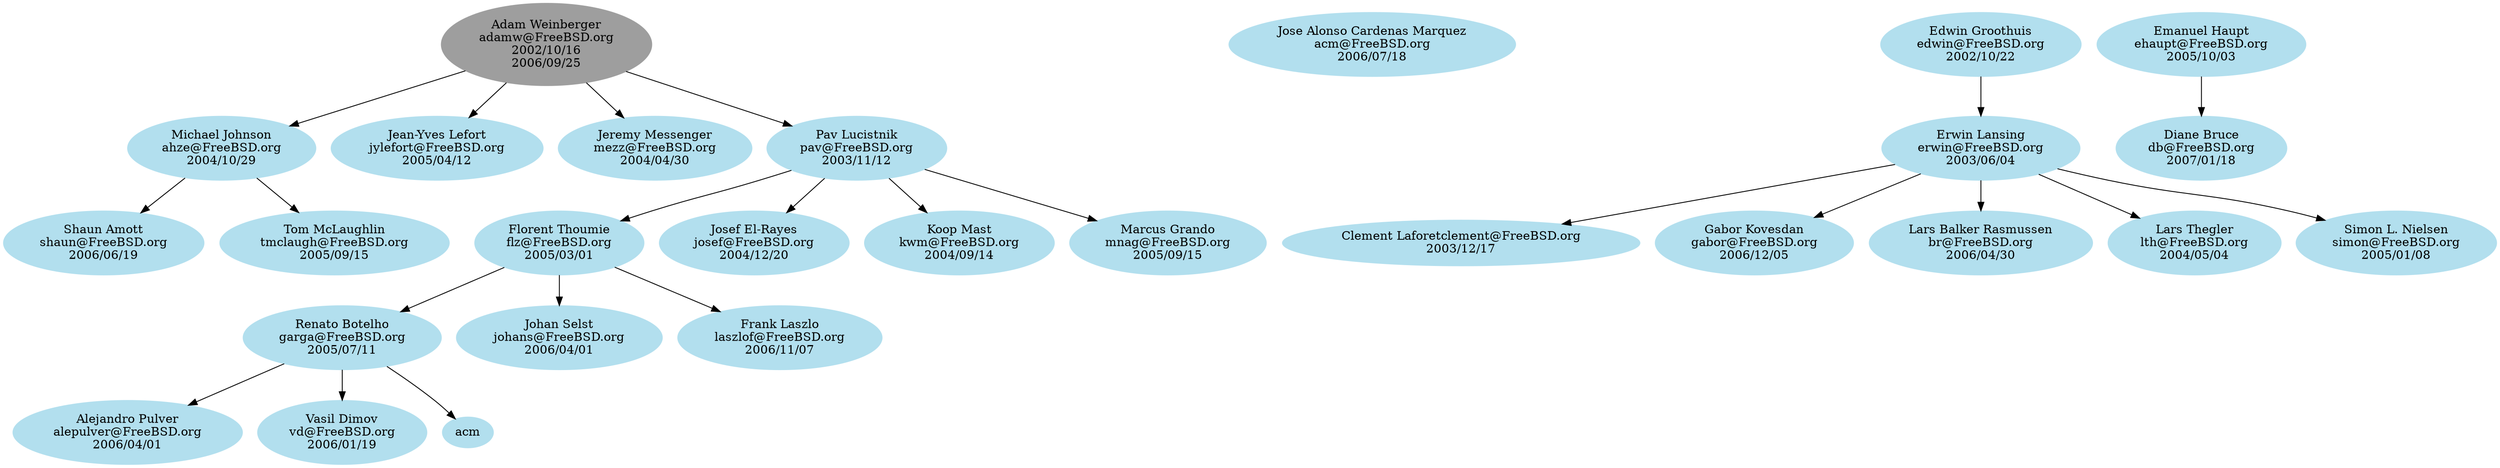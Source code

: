 # $FreeBSD$

digraph ports {

# Node definitions follow this example:
#
#   foo [label="Foo Bar\nfoo@FreeBSD.org\n????/??/??"]
#
# ????/??/?? is the date when the commit bit was obtained, usually the one you
# can find looking at CVS logs for the access (or avail) file under CVSROOT.
#
# For returned commit bits, the node definition will follow this example:
#
#   foo [label="Foo Bar\nfoo@FreeBSD.org\n????/??/??\n????/??/??"]
#
# The first date is the same as for an active committer, the second date is
# the date when the commit bit has been returned. Again, check CVS logs.

node [color=grey62, style=filled, bgcolor=black];

# Alumni go here.. Try to keep things sorted.

adamw [label="Adam Weinberger\nadamw@FreeBSD.org\n2002/10/16\n2006/09/25"]

node [color=lightblue2, style=filled, bgcolor=black];

# Current ports committers go here. Try to keep things sorted.

acardenas [label="Jose Alonso Cardenas Marquez\nacm@FreeBSD.org\n2006/07/18"]
alepulver [label="Alejandro Pulver\nalepulver@FreeBSD.org\n2006/04/01"]
ahze [label="Michael Johnson\nahze@FreeBSD.org\n2004/10/29"]
clement [label="Clement Laforet\clement@FreeBSD.org\n2003/12/17"]
db [label="Diane Bruce\ndb@FreeBSD.org\n2007/01/18"]
edwin [label="Edwin Groothuis\nedwin@FreeBSD.org\n2002/10/22"]
ehaupt [label="Emanuel Haupt\nehaupt@FreeBSD.org\n2005/10/03"]
erwin [label="Erwin Lansing\nerwin@FreeBSD.org\n2003/06/04"]
flz [label="Florent Thoumie\nflz@FreeBSD.org\n2005/03/01"]
gabor [label="Gabor Kovesdan\ngabor@FreeBSD.org\n2006/12/05"]
garga [label="Renato Botelho\ngarga@FreeBSD.org\n2005/07/11"]
johans [label="Johan Selst\njohans@FreeBSD.org\n2006/04/01"]
josef [label="Josef El-Rayes\njosef@FreeBSD.org\n2004/12/20"]
jylefort [label="Jean-Yves Lefort\njylefort@FreeBSD.org\n2005/04/12"]
kwm [label="Koop Mast\nkwm@FreeBSD.org\n2004/09/14"]
laszlof [label="Frank Laszlo\nlaszlof@FreeBSD.org\n2006/11/07"]
lbr [label="Lars Balker Rasmussen\lbr@FreeBSD.org\n2006/04/30"]
lth [label="Lars Thegler\nlth@FreeBSD.org\n2004/05/04"]
mezz [label="Jeremy Messenger\nmezz@FreeBSD.org\n2004/04/30"]
mnag [label="Marcus Grando\nmnag@FreeBSD.org\n2005/09/15"]
pav [label="Pav Lucistnik\npav@FreeBSD.org\n2003/11/12"]
shaun [label="Shaun Amott\nshaun@FreeBSD.org\n2006/06/19"]
simon [label="Simon L. Nielsen\nsimon@FreeBSD.org\n2005/01/08"]
tmclaugh [label="Tom McLaughlin\ntmclaugh@FreeBSD.org\n2005/09/15"]
vd [label="Vasil Dimov\nvd@FreeBSD.org\n2006/01/19"]

# Here are the mentor/mentee relationships.
# Group together all the mentees for a particular mentor.
# Keep the list sorted by mentor login.

adamw -> ahze
adamw -> jylefort
adamw -> mezz
adamw -> pav

ahze -> shaun
ahze -> tmclaugh

edwin -> erwin

ehaupt -> db

erwin -> clement
erwin -> gabor
erwin -> lbr
erwin -> lth
erwin -> simon

flz -> garga
flz -> johans
flz -> laszlof

garga -> acm
garga -> alepulver
garga -> vd

pav -> flz
pav -> josef
pav -> kwm
pav -> mnag

}
